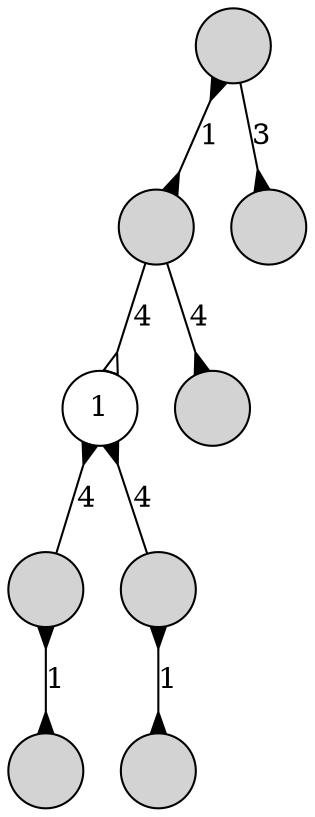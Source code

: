 digraph
{
	node [shape=circle, style=filled, label=""];
	edge [dir=both, arrowtail=none, arrowhead=none];

	n00 -> n10 [label=1, arrowtail=inv, arrowhead=inv];
	n00 -> n11 [label=3, arrowhead=inv];
	n10 -> n20 [label=4, arrowhead=oinv];
	n10 -> n21 [label=4, arrowhead=inv];
	n20 -> n30 [label=4, arrowtail=inv];
	n20 -> n31 [label=4, arrowtail=inv];
	n30 -> n40 [label=1, arrowtail=inv, arrowhead=inv];
	n31 -> n41 [label=1, arrowtail=inv, arrowhead=inv];

	n20 [style=solid, label=1];
}
